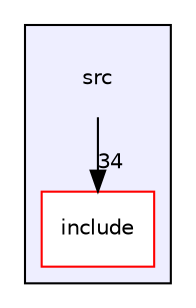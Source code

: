 digraph "src" {
  compound=true
  node [ fontsize="10", fontname="Helvetica"];
  edge [ labelfontsize="10", labelfontname="Helvetica"];
  subgraph clusterdir_68267d1309a1af8e8297ef4c3efbcdba {
    graph [ bgcolor="#eeeeff", pencolor="black", label="" URL="dir_68267d1309a1af8e8297ef4c3efbcdba.html"];
    dir_68267d1309a1af8e8297ef4c3efbcdba [shape=plaintext label="src"];
    dir_b0856f6b0d80ccb263b2f415c91f9e17 [shape=box label="include" color="red" fillcolor="white" style="filled" URL="dir_b0856f6b0d80ccb263b2f415c91f9e17.html"];
  }
  dir_68267d1309a1af8e8297ef4c3efbcdba->dir_b0856f6b0d80ccb263b2f415c91f9e17 [headlabel="34", labeldistance=1.5 headhref="dir_000001_000002.html"];
}
